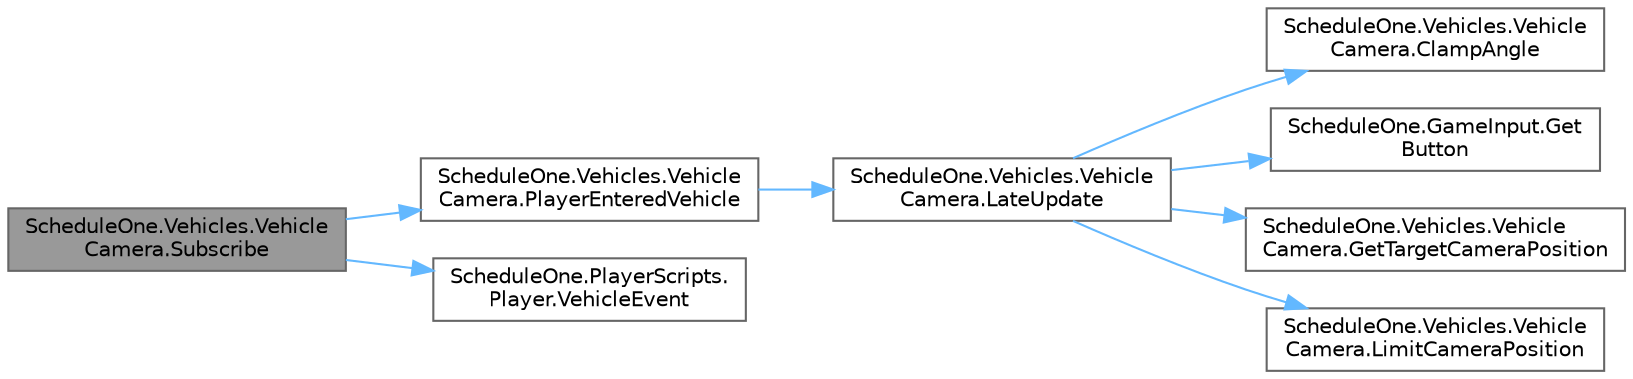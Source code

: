 digraph "ScheduleOne.Vehicles.VehicleCamera.Subscribe"
{
 // LATEX_PDF_SIZE
  bgcolor="transparent";
  edge [fontname=Helvetica,fontsize=10,labelfontname=Helvetica,labelfontsize=10];
  node [fontname=Helvetica,fontsize=10,shape=box,height=0.2,width=0.4];
  rankdir="LR";
  Node1 [id="Node000001",label="ScheduleOne.Vehicles.Vehicle\lCamera.Subscribe",height=0.2,width=0.4,color="gray40", fillcolor="grey60", style="filled", fontcolor="black",tooltip=" "];
  Node1 -> Node2 [id="edge1_Node000001_Node000002",color="steelblue1",style="solid",tooltip=" "];
  Node2 [id="Node000002",label="ScheduleOne.Vehicles.Vehicle\lCamera.PlayerEnteredVehicle",height=0.2,width=0.4,color="grey40", fillcolor="white", style="filled",URL="$class_schedule_one_1_1_vehicles_1_1_vehicle_camera.html#a820fc02d3b5a2c4704b58a01246e245b",tooltip=" "];
  Node2 -> Node3 [id="edge2_Node000002_Node000003",color="steelblue1",style="solid",tooltip=" "];
  Node3 [id="Node000003",label="ScheduleOne.Vehicles.Vehicle\lCamera.LateUpdate",height=0.2,width=0.4,color="grey40", fillcolor="white", style="filled",URL="$class_schedule_one_1_1_vehicles_1_1_vehicle_camera.html#a14373f413c741219c6de57c481b37d83",tooltip=" "];
  Node3 -> Node4 [id="edge3_Node000003_Node000004",color="steelblue1",style="solid",tooltip=" "];
  Node4 [id="Node000004",label="ScheduleOne.Vehicles.Vehicle\lCamera.ClampAngle",height=0.2,width=0.4,color="grey40", fillcolor="white", style="filled",URL="$class_schedule_one_1_1_vehicles_1_1_vehicle_camera.html#aeaafb3ecdc5e71584914e0223e653f4a",tooltip=" "];
  Node3 -> Node5 [id="edge4_Node000003_Node000005",color="steelblue1",style="solid",tooltip=" "];
  Node5 [id="Node000005",label="ScheduleOne.GameInput.Get\lButton",height=0.2,width=0.4,color="grey40", fillcolor="white", style="filled",URL="$class_schedule_one_1_1_game_input.html#a82ccf8c0156e81f595f0315a5f8f1e5a",tooltip=" "];
  Node3 -> Node6 [id="edge5_Node000003_Node000006",color="steelblue1",style="solid",tooltip=" "];
  Node6 [id="Node000006",label="ScheduleOne.Vehicles.Vehicle\lCamera.GetTargetCameraPosition",height=0.2,width=0.4,color="grey40", fillcolor="white", style="filled",URL="$class_schedule_one_1_1_vehicles_1_1_vehicle_camera.html#af733e606be2e8d12126c7d2af7626315",tooltip=" "];
  Node3 -> Node7 [id="edge6_Node000003_Node000007",color="steelblue1",style="solid",tooltip=" "];
  Node7 [id="Node000007",label="ScheduleOne.Vehicles.Vehicle\lCamera.LimitCameraPosition",height=0.2,width=0.4,color="grey40", fillcolor="white", style="filled",URL="$class_schedule_one_1_1_vehicles_1_1_vehicle_camera.html#a520436586fd810da8aa4e89b7fb0a31b",tooltip=" "];
  Node1 -> Node8 [id="edge7_Node000001_Node000008",color="steelblue1",style="solid",tooltip=" "];
  Node8 [id="Node000008",label="ScheduleOne.PlayerScripts.\lPlayer.VehicleEvent",height=0.2,width=0.4,color="grey40", fillcolor="white", style="filled",URL="$class_schedule_one_1_1_player_scripts_1_1_player.html#ae3e281db2c9d8c378d07ecac135cc684",tooltip=" "];
}
